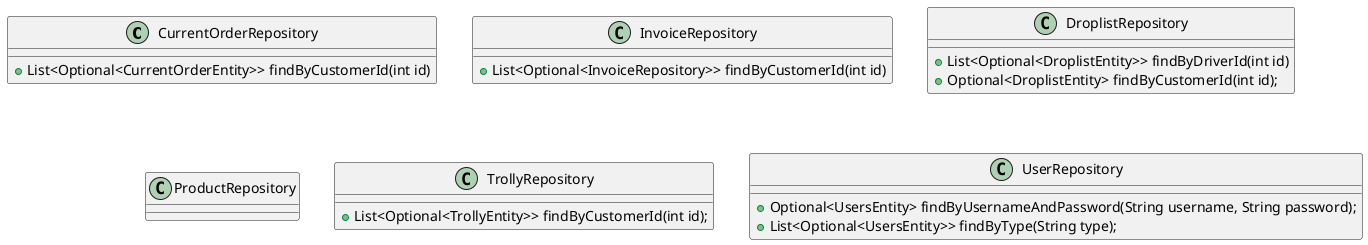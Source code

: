 @startuml
'https://plantuml.com/class-diagram

class CurrentOrderRepository {
    +List<Optional<CurrentOrderEntity>> findByCustomerId(int id)
}

class InvoiceRepository {
    +List<Optional<InvoiceRepository>> findByCustomerId(int id)
}

class DroplistRepository {
    +List<Optional<DroplistEntity>> findByDriverId(int id)
    +Optional<DroplistEntity> findByCustomerId(int id);
}

class ProductRepository {

}

class TrollyRepository {
    +List<Optional<TrollyEntity>> findByCustomerId(int id);
}

class UserRepository {
	+Optional<UsersEntity> findByUsernameAndPassword(String username, String password);
	+List<Optional<UsersEntity>> findByType(String type);
}
@enduml